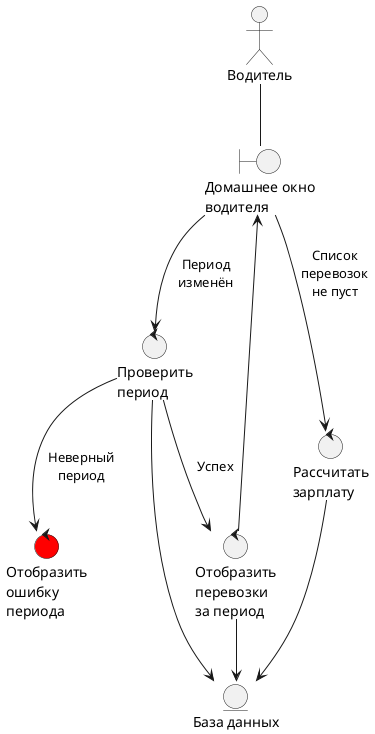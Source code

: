 @startuml

actor "Водитель" as driver

entity "База данных" as db 

boundary "Домашнее окно\nводителя" as w_home

control "Проверить\nпериод" as check_period
control "Отобразить\nперевозки\nза период" as dt_period
control "Отобразить\nошибку\nпериода" as derr_period #red
control "Рассчитать\nзарплату" as calc_salary

' =============================================================================

driver -- w_home

w_home --> check_period : "Период\nизменён"
check_period --> derr_period : "Неверный\nпериод"
check_period --> dt_period : "Успех"
w_home --> calc_salary : "Список\nперевозок\nне пуст"
dt_period --> w_home

dt_period --> db
check_period --> db
calc_salary --> db

@enduml
